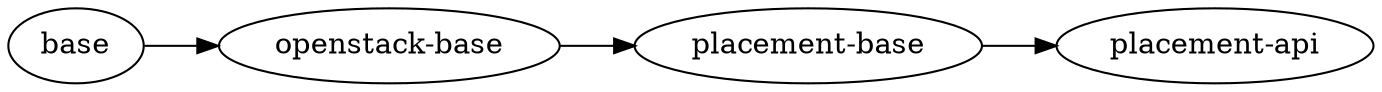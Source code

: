 // Docker Images Dependency
digraph {
rankdir=LR	"placement-base"
	"openstack-base" -> "placement-base"
	"placement-api"
	"placement-base" -> "placement-api"
	base
	"openstack-base"
	base -> "openstack-base"
}
